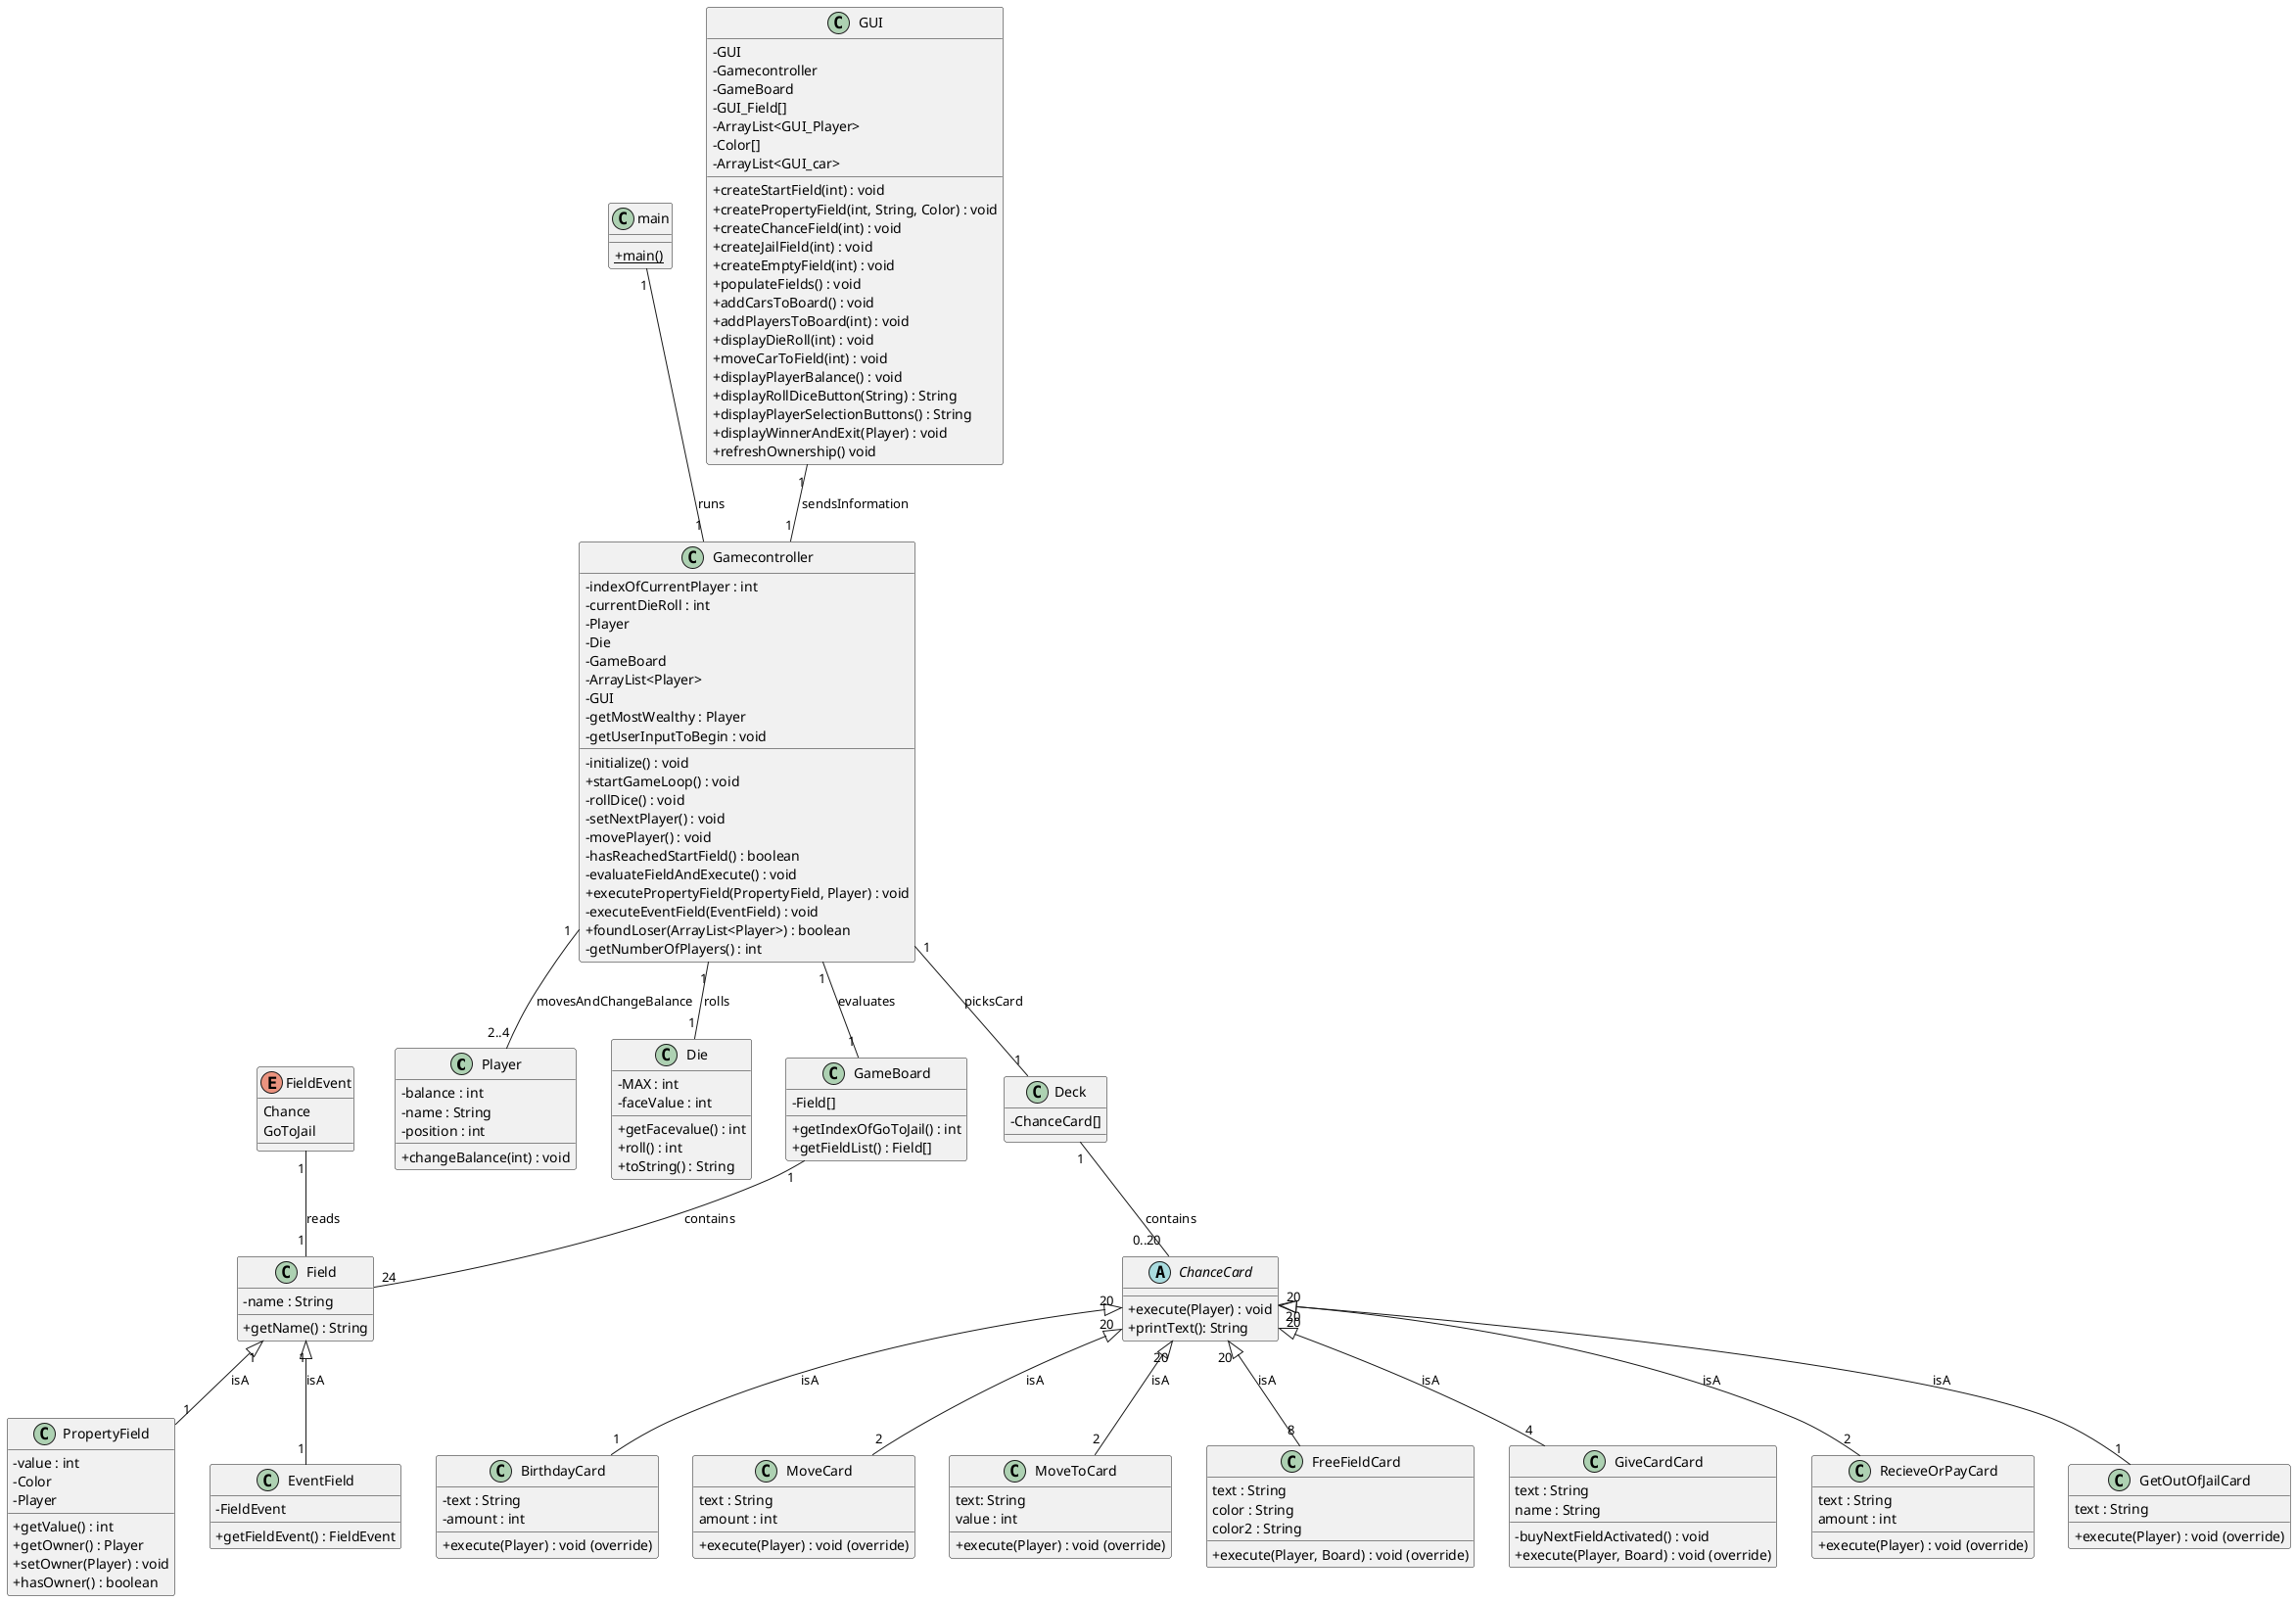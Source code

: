 @startuml
'https://plantuml.com/class-diagram
skinparam classAttributeIconSize 0

class Player{
- balance : int
- name : String
- position : int
+ changeBalance(int) : void
}
class Gamecontroller{
- indexOfCurrentPlayer : int
- currentDieRoll : int
- Player
- Die
- GameBoard
- ArrayList<Player>
- GUI
- initialize() : void
+ startGameLoop() : void
- rollDice() : void
- setNextPlayer() : void
- movePlayer() : void
- hasReachedStartField() : boolean
- evaluateFieldAndExecute() : void
+ executePropertyField(PropertyField, Player) : void
- executeEventField(EventField) : void
+ foundLoser(ArrayList<Player>) : boolean
- getMostWealthy : Player
- getNumberOfPlayers() : int
- getUserInputToBegin : void

}

class Die{
- MAX : int
- faceValue : int
+getFacevalue() : int
+roll() : int
+toString() : String
}
class GameBoard{
- Field[]
+ getIndexOfGoToJail() : int
+ getFieldList() : Field[]
}

class main{
{static}+ main()
}
class GUI{
- GUI
- Gamecontroller
- GameBoard
- GUI_Field[]
- ArrayList<GUI_Player>
- Color[]
- ArrayList<GUI_car>
+ createStartField(int) : void
+ createPropertyField(int, String, Color) : void
+ createChanceField(int) : void
+ createJailField(int) : void
+ createEmptyField(int) : void
+ populateFields() : void
+ addCarsToBoard() : void
+ addPlayersToBoard(int) : void
+ displayDieRoll(int) : void
+ moveCarToField(int) : void
+ displayPlayerBalance() : void
+ displayRollDiceButton(String) : String
+ displayPlayerSelectionButtons() : String
+ displayWinnerAndExit(Player) : void
+ refreshOwnership() void
}

class Deck{
- ChanceCard[]
}

abstract class ChanceCard{
+ execute(Player) : void
+ printText(): String
}

class BirthdayCard{
+ execute(Player) : void (override)
- text : String
- amount : int
}

class MoveCard{
+ execute(Player) : void (override)
text : String
amount : int
}

class MoveToCard{
+ execute(Player) : void (override)
text: String
value : int
}

class FreeFieldCard{
 text : String
 color : String
 color2 : String
+ execute(Player, Board) : void (override)
}

class GiveCardCard{
text : String
name : String
- buyNextFieldActivated() : void
+ execute(Player, Board) : void (override)
}

class RecieveOrPayCard{
+ execute(Player) : void (override)
text : String
amount : int
}

class GetOutOfJailCard{
+ execute(Player) : void (override)
 text : String
}


class Field{
- name : String
+ getName() : String
}

class PropertyField{
- value : int
- Color
- Player
+ getValue() : int
+ getOwner() : Player
+ setOwner(Player) : void
+ hasOwner() : boolean
}

class EventField{
- FieldEvent
+ getFieldEvent() : FieldEvent
}

enum FieldEvent{
Chance
GoToJail
}
main "1" -- "1" Gamecontroller : runs
Gamecontroller "1"--"1" GameBoard : evaluates
Gamecontroller "1"--"1" Die : rolls
Gamecontroller "1"--"1" Deck : picksCard
Deck "1"--"0..20" ChanceCard : contains
Gamecontroller "1"--"2..4" Player : movesAndChangeBalance
FieldEvent "1" -- "1" Field : reads
GUI"1" -- "1"Gamecontroller : sendsInformation
GameBoard "1" -- "24" Field : contains
Field "1" <|-- "1" EventField : isA
Field "1" <|-- "1" PropertyField : isA
ChanceCard "20" <|-- "2" MoveCard : isA
ChanceCard "20" <|-- "2" MoveToCard : isA
ChanceCard "20" <|-- "1" BirthdayCard : isA
ChanceCard "20" <|-- "8" FreeFieldCard : isA
ChanceCard "20" <|-- "4" GiveCardCard : isA
ChanceCard "20" <|-- "2" RecieveOrPayCard : isA
ChanceCard "20" <|-- "1" GetOutOfJailCard : isA

@enduml
